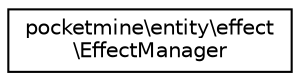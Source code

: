 digraph "Graphical Class Hierarchy"
{
 // INTERACTIVE_SVG=YES
 // LATEX_PDF_SIZE
  edge [fontname="Helvetica",fontsize="10",labelfontname="Helvetica",labelfontsize="10"];
  node [fontname="Helvetica",fontsize="10",shape=record];
  rankdir="LR";
  Node0 [label="pocketmine\\entity\\effect\l\\EffectManager",height=0.2,width=0.4,color="black", fillcolor="white", style="filled",URL="$da/d02/classpocketmine_1_1entity_1_1effect_1_1_effect_manager.html",tooltip=" "];
}
